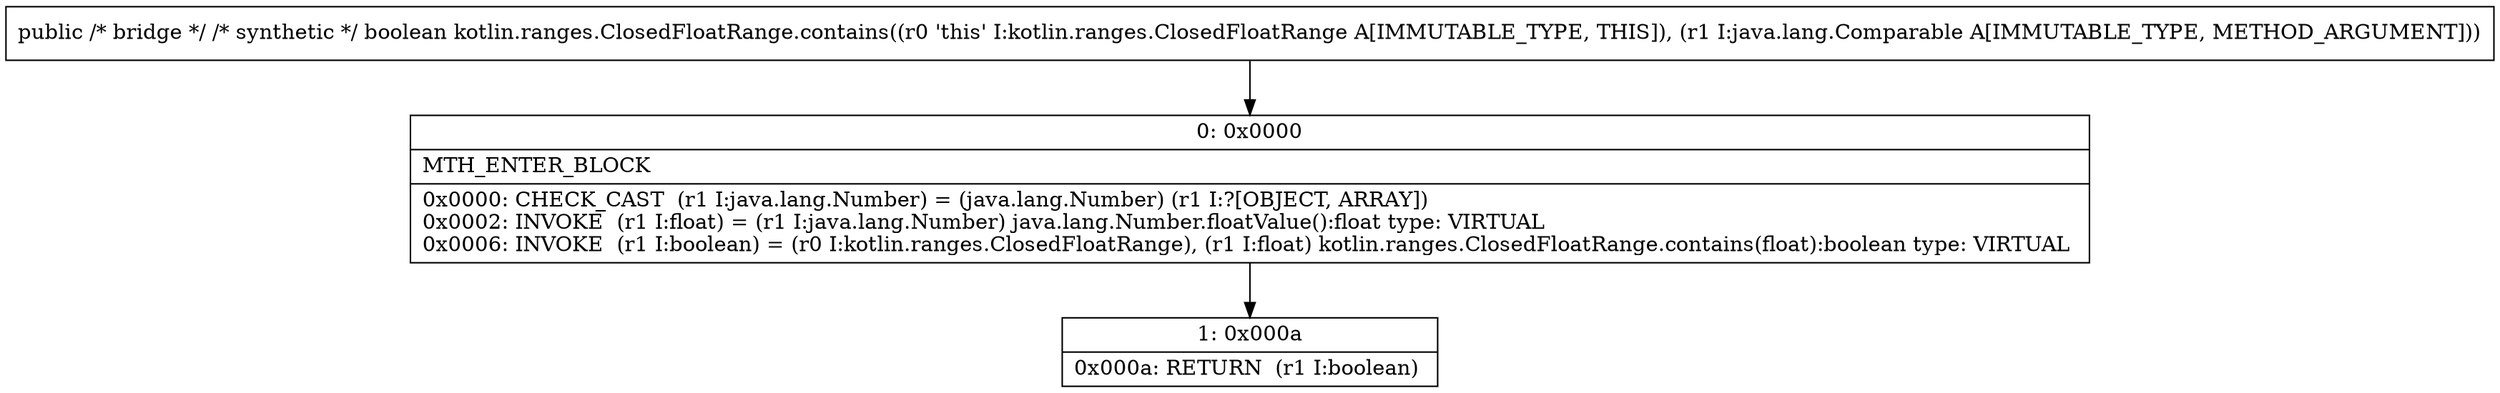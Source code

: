 digraph "CFG forkotlin.ranges.ClosedFloatRange.contains(Ljava\/lang\/Comparable;)Z" {
Node_0 [shape=record,label="{0\:\ 0x0000|MTH_ENTER_BLOCK\l|0x0000: CHECK_CAST  (r1 I:java.lang.Number) = (java.lang.Number) (r1 I:?[OBJECT, ARRAY]) \l0x0002: INVOKE  (r1 I:float) = (r1 I:java.lang.Number) java.lang.Number.floatValue():float type: VIRTUAL \l0x0006: INVOKE  (r1 I:boolean) = (r0 I:kotlin.ranges.ClosedFloatRange), (r1 I:float) kotlin.ranges.ClosedFloatRange.contains(float):boolean type: VIRTUAL \l}"];
Node_1 [shape=record,label="{1\:\ 0x000a|0x000a: RETURN  (r1 I:boolean) \l}"];
MethodNode[shape=record,label="{public \/* bridge *\/ \/* synthetic *\/ boolean kotlin.ranges.ClosedFloatRange.contains((r0 'this' I:kotlin.ranges.ClosedFloatRange A[IMMUTABLE_TYPE, THIS]), (r1 I:java.lang.Comparable A[IMMUTABLE_TYPE, METHOD_ARGUMENT])) }"];
MethodNode -> Node_0;
Node_0 -> Node_1;
}

